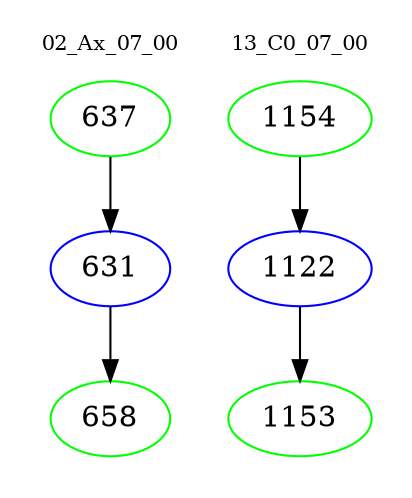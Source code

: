 digraph{
subgraph cluster_0 {
color = white
label = "02_Ax_07_00";
fontsize=10;
T0_637 [label="637", color="green"]
T0_637 -> T0_631 [color="black"]
T0_631 [label="631", color="blue"]
T0_631 -> T0_658 [color="black"]
T0_658 [label="658", color="green"]
}
subgraph cluster_1 {
color = white
label = "13_C0_07_00";
fontsize=10;
T1_1154 [label="1154", color="green"]
T1_1154 -> T1_1122 [color="black"]
T1_1122 [label="1122", color="blue"]
T1_1122 -> T1_1153 [color="black"]
T1_1153 [label="1153", color="green"]
}
}
